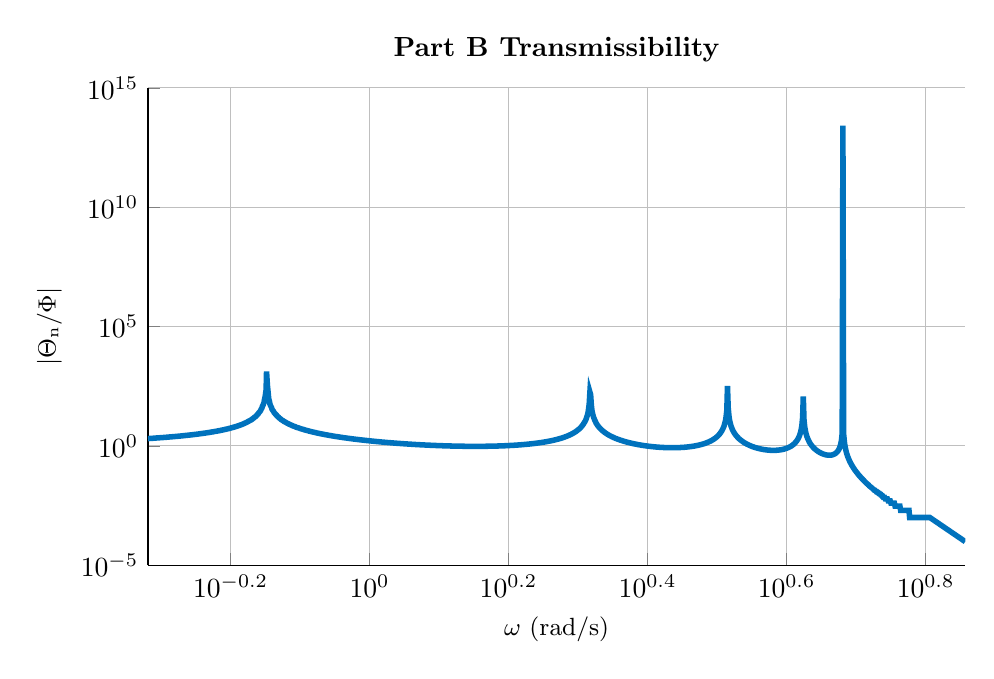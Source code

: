 % This file was created by matlab2tikz.
%
\definecolor{mycolor1}{rgb}{0.0,0.447,0.741}%
%
\begin{tikzpicture}

\begin{axis}[%
width=0.856\textwidth,
height=0.5\textwidth,
at={(0\textwidth,0\textwidth)},
scale only axis,
xmode=log,
xmin=0.48,
xmax=7.195,
xminorticks=true,
xlabel style={font=\color{white!15!black}},
xlabel={$\omega\text{ (rad/s)}$},
ymode=log,
ymin=1e-05,
ymax=1e+15,
yminorticks=true,
ylabel style={font=\color{white!15!black}},
ylabel={$\text{$|$}\Theta{}_\text{n}\text{/}\Phi\text{$|$}$},
axis background/.style={fill=white},
title style={font=\bfseries},
title={Part B Transmissibility},
axis x line*=bottom,
axis y line*=left,
xmajorgrids,
xminorgrids,
ymajorgrids,
yminorgrids,
ylabel style={font=\small},
xlabel style={font=\small}
]
\addplot [color=mycolor1, line width=2.0pt, forget plot]
  table[row sep=crcr]{%
0.48	2.026\\
0.481	2.034\\
0.482	2.043\\
0.483	2.052\\
0.484	2.061\\
0.485	2.07\\
0.486	2.08\\
0.488	2.089\\
0.489	2.099\\
0.49	2.109\\
0.491	2.118\\
0.492	2.128\\
0.493	2.138\\
0.494	2.149\\
0.495	2.159\\
0.497	2.17\\
0.498	2.18\\
0.499	2.191\\
0.5	2.202\\
0.501	2.213\\
0.502	2.224\\
0.504	2.236\\
0.505	2.247\\
0.506	2.259\\
0.507	2.271\\
0.508	2.283\\
0.509	2.295\\
0.511	2.308\\
0.512	2.32\\
0.513	2.333\\
0.514	2.346\\
0.515	2.359\\
0.516	2.372\\
0.518	2.386\\
0.519	2.4\\
0.52	2.414\\
0.521	2.428\\
0.522	2.442\\
0.524	2.457\\
0.525	2.472\\
0.526	2.487\\
0.527	2.502\\
0.528	2.518\\
0.53	2.534\\
0.531	2.55\\
0.532	2.566\\
0.533	2.583\\
0.535	2.6\\
0.536	2.617\\
0.537	2.634\\
0.538	2.652\\
0.54	2.67\\
0.541	2.688\\
0.542	2.707\\
0.543	2.726\\
0.545	2.746\\
0.546	2.765\\
0.547	2.785\\
0.548	2.806\\
0.55	2.827\\
0.551	2.848\\
0.552	2.869\\
0.553	2.891\\
0.555	2.914\\
0.556	2.937\\
0.557	2.96\\
0.558	2.984\\
0.56	3.008\\
0.561	3.032\\
0.562	3.058\\
0.564	3.083\\
0.565	3.109\\
0.566	3.136\\
0.568	3.164\\
0.569	3.191\\
0.57	3.22\\
0.571	3.249\\
0.573	3.279\\
0.574	3.309\\
0.575	3.34\\
0.577	3.372\\
0.578	3.404\\
0.579	3.437\\
0.581	3.471\\
0.582	3.506\\
0.583	3.541\\
0.585	3.578\\
0.586	3.615\\
0.588	3.653\\
0.589	3.692\\
0.59	3.733\\
0.592	3.774\\
0.593	3.816\\
0.594	3.859\\
0.596	3.903\\
0.597	3.949\\
0.598	3.996\\
0.6	4.044\\
0.601	4.093\\
0.603	4.144\\
0.604	4.196\\
0.605	4.25\\
0.607	4.305\\
0.608	4.362\\
0.61	4.421\\
0.611	4.481\\
0.612	4.544\\
0.614	4.608\\
0.615	4.674\\
0.617	4.743\\
0.618	4.814\\
0.619	4.887\\
0.621	4.962\\
0.622	5.041\\
0.624	5.122\\
0.625	5.206\\
0.627	5.292\\
0.628	5.383\\
0.63	5.476\\
0.631	5.573\\
0.632	5.674\\
0.634	5.78\\
0.635	5.889\\
0.637	6.003\\
0.638	6.122\\
0.64	6.246\\
0.641	6.375\\
0.643	6.51\\
0.644	6.652\\
0.646	6.8\\
0.647	6.956\\
0.649	7.119\\
0.65	7.291\\
0.652	7.472\\
0.653	7.662\\
0.655	7.864\\
0.656	8.076\\
0.658	8.301\\
0.659	8.54\\
0.661	8.793\\
0.662	9.063\\
0.664	9.351\\
0.665	9.658\\
0.667	9.987\\
0.668	10.341\\
0.67	10.721\\
0.671	11.132\\
0.673	11.577\\
0.675	12.06\\
0.676	12.586\\
0.678	13.163\\
0.679	13.796\\
0.681	14.496\\
0.682	15.272\\
0.684	16.139\\
0.686	17.113\\
0.687	18.215\\
0.689	19.472\\
0.69	20.92\\
0.692	22.604\\
0.693	24.59\\
0.695	26.965\\
0.697	29.856\\
0.698	33.451\\
0.7	38.044\\
0.701	44.117\\
0.703	52.522\\
0.705	64.921\\
0.706	85.051\\
0.708	123.412\\
0.71	225.264\\
0.711	1304.667\\
0.713	343.021\\
0.715	151.378\\
0.716	97.034\\
0.718	71.356\\
0.719	56.396\\
0.721	46.602\\
0.723	39.693\\
0.724	34.557\\
0.726	30.59\\
0.728	27.433\\
0.729	24.862\\
0.731	22.727\\
0.733	20.925\\
0.735	19.385\\
0.736	18.054\\
0.738	16.891\\
0.74	15.866\\
0.741	14.957\\
0.743	14.145\\
0.745	13.415\\
0.746	12.755\\
0.748	12.156\\
0.75	11.61\\
0.752	11.109\\
0.753	10.649\\
0.755	10.225\\
0.757	9.832\\
0.759	9.468\\
0.76	9.129\\
0.762	8.813\\
0.764	8.517\\
0.766	8.24\\
0.767	7.98\\
0.769	7.736\\
0.771	7.505\\
0.773	7.288\\
0.774	7.082\\
0.776	6.887\\
0.778	6.703\\
0.78	6.527\\
0.782	6.361\\
0.783	6.202\\
0.785	6.051\\
0.787	5.906\\
0.789	5.769\\
0.791	5.637\\
0.793	5.511\\
0.794	5.39\\
0.796	5.274\\
0.798	5.163\\
0.8	5.057\\
0.802	4.954\\
0.804	4.855\\
0.805	4.76\\
0.807	4.669\\
0.809	4.581\\
0.811	4.496\\
0.813	4.414\\
0.815	4.335\\
0.817	4.258\\
0.818	4.184\\
0.82	4.113\\
0.822	4.043\\
0.824	3.976\\
0.826	3.911\\
0.828	3.848\\
0.83	3.787\\
0.832	3.728\\
0.834	3.671\\
0.836	3.615\\
0.838	3.561\\
0.839	3.508\\
0.841	3.457\\
0.843	3.407\\
0.845	3.359\\
0.847	3.311\\
0.849	3.266\\
0.851	3.221\\
0.853	3.177\\
0.855	3.135\\
0.857	3.094\\
0.859	3.053\\
0.861	3.014\\
0.863	2.976\\
0.865	2.938\\
0.867	2.902\\
0.869	2.866\\
0.871	2.831\\
0.873	2.797\\
0.875	2.764\\
0.877	2.732\\
0.879	2.7\\
0.881	2.669\\
0.883	2.639\\
0.885	2.609\\
0.887	2.58\\
0.889	2.551\\
0.891	2.524\\
0.893	2.496\\
0.895	2.47\\
0.897	2.443\\
0.9	2.418\\
0.902	2.393\\
0.904	2.368\\
0.906	2.344\\
0.908	2.321\\
0.91	2.297\\
0.912	2.275\\
0.914	2.252\\
0.916	2.231\\
0.918	2.209\\
0.92	2.188\\
0.923	2.168\\
0.925	2.147\\
0.927	2.127\\
0.929	2.108\\
0.931	2.089\\
0.933	2.07\\
0.935	2.051\\
0.938	2.033\\
0.94	2.015\\
0.942	1.998\\
0.944	1.981\\
0.946	1.964\\
0.948	1.947\\
0.951	1.931\\
0.953	1.915\\
0.955	1.899\\
0.957	1.883\\
0.959	1.868\\
0.962	1.853\\
0.964	1.838\\
0.966	1.824\\
0.968	1.81\\
0.971	1.795\\
0.973	1.782\\
0.975	1.768\\
0.977	1.755\\
0.98	1.741\\
0.982	1.728\\
0.984	1.716\\
0.986	1.703\\
0.989	1.691\\
0.991	1.678\\
0.993	1.666\\
0.995	1.655\\
0.998	1.643\\
1.0	1.631\\
1.002	1.62\\
1.005	1.609\\
1.007	1.598\\
1.009	1.587\\
1.012	1.577\\
1.014	1.566\\
1.016	1.556\\
1.019	1.546\\
1.021	1.536\\
1.023	1.526\\
1.026	1.516\\
1.028	1.506\\
1.03	1.497\\
1.033	1.488\\
1.035	1.478\\
1.038	1.469\\
1.04	1.46\\
1.042	1.452\\
1.045	1.443\\
1.047	1.434\\
1.05	1.426\\
1.052	1.418\\
1.054	1.409\\
1.057	1.401\\
1.059	1.393\\
1.062	1.385\\
1.064	1.378\\
1.067	1.37\\
1.069	1.362\\
1.072	1.355\\
1.074	1.348\\
1.076	1.34\\
1.079	1.333\\
1.081	1.326\\
1.084	1.319\\
1.086	1.312\\
1.089	1.306\\
1.091	1.299\\
1.094	1.292\\
1.097	1.286\\
1.099	1.28\\
1.102	1.273\\
1.104	1.267\\
1.107	1.261\\
1.109	1.255\\
1.112	1.249\\
1.114	1.243\\
1.117	1.237\\
1.119	1.232\\
1.122	1.226\\
1.125	1.22\\
1.127	1.215\\
1.13	1.209\\
1.132	1.204\\
1.135	1.199\\
1.138	1.194\\
1.14	1.188\\
1.143	1.183\\
1.146	1.178\\
1.148	1.174\\
1.151	1.169\\
1.153	1.164\\
1.156	1.159\\
1.159	1.155\\
1.161	1.15\\
1.164	1.145\\
1.167	1.141\\
1.17	1.137\\
1.172	1.132\\
1.175	1.128\\
1.178	1.124\\
1.18	1.12\\
1.183	1.116\\
1.186	1.112\\
1.189	1.108\\
1.191	1.104\\
1.194	1.1\\
1.197	1.096\\
1.2	1.093\\
1.202	1.089\\
1.205	1.085\\
1.208	1.082\\
1.211	1.078\\
1.213	1.075\\
1.216	1.071\\
1.219	1.068\\
1.222	1.065\\
1.225	1.062\\
1.227	1.059\\
1.23	1.055\\
1.233	1.052\\
1.236	1.049\\
1.239	1.046\\
1.242	1.043\\
1.245	1.041\\
1.247	1.038\\
1.25	1.035\\
1.253	1.032\\
1.256	1.03\\
1.259	1.027\\
1.262	1.025\\
1.265	1.022\\
1.268	1.02\\
1.271	1.017\\
1.274	1.015\\
1.276	1.013\\
1.279	1.01\\
1.282	1.008\\
1.285	1.006\\
1.288	1.004\\
1.291	1.002\\
1.294	1.0\\
1.297	0.998\\
1.3	0.996\\
1.303	0.994\\
1.306	0.992\\
1.309	0.991\\
1.312	0.989\\
1.315	0.987\\
1.318	0.986\\
1.321	0.984\\
1.324	0.982\\
1.327	0.981\\
1.33	0.98\\
1.334	0.978\\
1.337	0.977\\
1.34	0.976\\
1.343	0.974\\
1.346	0.973\\
1.349	0.972\\
1.352	0.971\\
1.355	0.97\\
1.358	0.969\\
1.361	0.968\\
1.365	0.967\\
1.368	0.966\\
1.371	0.965\\
1.374	0.965\\
1.377	0.964\\
1.38	0.963\\
1.384	0.963\\
1.387	0.962\\
1.39	0.961\\
1.393	0.961\\
1.396	0.961\\
1.4	0.96\\
1.403	0.96\\
1.406	0.96\\
1.409	0.959\\
1.413	0.959\\
1.416	0.959\\
1.419	0.959\\
1.422	0.959\\
1.426	0.959\\
1.429	0.959\\
1.432	0.959\\
1.436	0.96\\
1.439	0.96\\
1.442	0.96\\
1.445	0.961\\
1.449	0.961\\
1.452	0.962\\
1.455	0.962\\
1.459	0.963\\
1.462	0.964\\
1.466	0.964\\
1.469	0.965\\
1.472	0.966\\
1.476	0.967\\
1.479	0.968\\
1.483	0.969\\
1.486	0.97\\
1.489	0.971\\
1.493	0.973\\
1.496	0.974\\
1.5	0.975\\
1.503	0.977\\
1.507	0.978\\
1.51	0.98\\
1.514	0.982\\
1.517	0.983\\
1.521	0.985\\
1.524	0.987\\
1.528	0.989\\
1.531	0.991\\
1.535	0.993\\
1.538	0.995\\
1.542	0.998\\
1.545	1.0\\
1.549	1.003\\
1.552	1.005\\
1.556	1.008\\
1.56	1.011\\
1.563	1.013\\
1.567	1.016\\
1.57	1.019\\
1.574	1.023\\
1.578	1.026\\
1.581	1.029\\
1.585	1.033\\
1.589	1.036\\
1.592	1.04\\
1.596	1.044\\
1.6	1.047\\
1.603	1.051\\
1.607	1.056\\
1.611	1.06\\
1.614	1.064\\
1.618	1.069\\
1.622	1.073\\
1.626	1.078\\
1.629	1.083\\
1.633	1.088\\
1.637	1.093\\
1.641	1.099\\
1.644	1.104\\
1.648	1.11\\
1.652	1.116\\
1.656	1.122\\
1.66	1.128\\
1.663	1.134\\
1.667	1.141\\
1.671	1.148\\
1.675	1.154\\
1.679	1.162\\
1.683	1.169\\
1.687	1.176\\
1.69	1.184\\
1.694	1.192\\
1.698	1.2\\
1.702	1.209\\
1.706	1.218\\
1.71	1.227\\
1.714	1.236\\
1.718	1.245\\
1.722	1.255\\
1.726	1.265\\
1.73	1.276\\
1.734	1.286\\
1.738	1.298\\
1.742	1.309\\
1.746	1.321\\
1.75	1.333\\
1.754	1.345\\
1.758	1.358\\
1.762	1.372\\
1.766	1.385\\
1.77	1.4\\
1.774	1.414\\
1.778	1.43\\
1.782	1.445\\
1.787	1.462\\
1.791	1.479\\
1.795	1.496\\
1.799	1.514\\
1.803	1.533\\
1.807	1.552\\
1.811	1.572\\
1.816	1.593\\
1.82	1.615\\
1.824	1.637\\
1.828	1.661\\
1.832	1.685\\
1.837	1.71\\
1.841	1.736\\
1.845	1.764\\
1.849	1.792\\
1.854	1.822\\
1.858	1.853\\
1.862	1.886\\
1.866	1.92\\
1.871	1.955\\
1.875	1.993\\
1.879	2.032\\
1.884	2.072\\
1.888	2.115\\
1.892	2.161\\
1.897	2.208\\
1.901	2.258\\
1.906	2.311\\
1.91	2.367\\
1.914	2.426\\
1.919	2.489\\
1.923	2.556\\
1.928	2.627\\
1.932	2.702\\
1.936	2.782\\
1.941	2.868\\
1.945	2.961\\
1.95	3.06\\
1.954	3.166\\
1.959	3.282\\
1.963	3.406\\
1.968	3.542\\
1.972	3.69\\
1.977	3.852\\
1.982	4.029\\
1.986	4.226\\
1.991	4.443\\
1.995	4.686\\
2.0	4.959\\
2.005	5.267\\
2.009	5.618\\
2.014	6.021\\
2.018	6.49\\
2.023	7.041\\
2.028	7.697\\
2.032	8.493\\
2.037	9.479\\
2.042	10.729\\
2.047	12.369\\
2.051	14.611\\
2.056	17.865\\
2.061	23.011\\
2.065	32.376\\
2.07	54.746\\
2.075	178.716\\
2.08	140.379\\
2.085	50.278\\
2.089	30.58\\
2.094	21.951\\
2.099	17.108\\
2.104	14.007\\
2.109	11.853\\
2.114	10.269\\
2.118	9.055\\
2.123	8.096\\
2.128	7.318\\
2.133	6.676\\
2.138	6.136\\
2.143	5.676\\
2.148	5.28\\
2.153	4.934\\
2.158	4.631\\
2.163	4.362\\
2.168	4.123\\
2.173	3.908\\
2.178	3.714\\
2.183	3.539\\
2.188	3.379\\
2.193	3.233\\
2.198	3.099\\
2.203	2.975\\
2.208	2.861\\
2.213	2.756\\
2.218	2.658\\
2.223	2.566\\
2.228	2.481\\
2.234	2.402\\
2.239	2.327\\
2.244	2.257\\
2.249	2.191\\
2.254	2.129\\
2.259	2.07\\
2.265	2.015\\
2.27	1.963\\
2.275	1.913\\
2.28	1.866\\
2.286	1.822\\
2.291	1.779\\
2.296	1.739\\
2.302	1.7\\
2.307	1.664\\
2.312	1.629\\
2.317	1.595\\
2.323	1.563\\
2.328	1.533\\
2.334	1.504\\
2.339	1.476\\
2.344	1.449\\
2.35	1.423\\
2.355	1.398\\
2.361	1.375\\
2.366	1.352\\
2.371	1.33\\
2.377	1.309\\
2.382	1.289\\
2.388	1.269\\
2.393	1.251\\
2.399	1.233\\
2.404	1.215\\
2.41	1.199\\
2.416	1.182\\
2.421	1.167\\
2.427	1.152\\
2.432	1.137\\
2.438	1.124\\
2.443	1.11\\
2.449	1.097\\
2.455	1.085\\
2.46	1.073\\
2.466	1.061\\
2.472	1.05\\
2.477	1.039\\
2.483	1.028\\
2.489	1.018\\
2.495	1.009\\
2.5	0.999\\
2.506	0.99\\
2.512	0.982\\
2.518	0.973\\
2.524	0.965\\
2.529	0.957\\
2.535	0.95\\
2.541	0.943\\
2.547	0.936\\
2.553	0.929\\
2.559	0.923\\
2.565	0.917\\
2.57	0.911\\
2.576	0.905\\
2.582	0.9\\
2.588	0.895\\
2.594	0.89\\
2.6	0.886\\
2.606	0.881\\
2.612	0.877\\
2.618	0.873\\
2.624	0.869\\
2.63	0.866\\
2.636	0.863\\
2.642	0.86\\
2.649	0.857\\
2.655	0.854\\
2.661	0.852\\
2.667	0.85\\
2.673	0.848\\
2.679	0.846\\
2.685	0.844\\
2.692	0.843\\
2.698	0.842\\
2.704	0.841\\
2.71	0.84\\
2.717	0.84\\
2.723	0.84\\
2.729	0.84\\
2.735	0.84\\
2.742	0.841\\
2.748	0.841\\
2.754	0.842\\
2.761	0.843\\
2.767	0.845\\
2.773	0.846\\
2.78	0.848\\
2.786	0.851\\
2.793	0.853\\
2.799	0.856\\
2.806	0.859\\
2.812	0.862\\
2.818	0.866\\
2.825	0.87\\
2.831	0.874\\
2.838	0.878\\
2.845	0.883\\
2.851	0.889\\
2.858	0.894\\
2.864	0.9\\
2.871	0.907\\
2.877	0.914\\
2.884	0.921\\
2.891	0.929\\
2.897	0.937\\
2.904	0.946\\
2.911	0.955\\
2.918	0.965\\
2.924	0.975\\
2.931	0.986\\
2.938	0.998\\
2.945	1.01\\
2.951	1.023\\
2.958	1.037\\
2.965	1.052\\
2.972	1.068\\
2.979	1.084\\
2.985	1.102\\
2.992	1.121\\
2.999	1.141\\
3.006	1.162\\
3.013	1.184\\
3.02	1.208\\
3.027	1.234\\
3.034	1.261\\
3.041	1.291\\
3.048	1.322\\
3.055	1.356\\
3.062	1.392\\
3.069	1.431\\
3.076	1.474\\
3.083	1.519\\
3.09	1.569\\
3.098	1.623\\
3.105	1.682\\
3.112	1.747\\
3.119	1.818\\
3.126	1.896\\
3.133	1.983\\
3.141	2.08\\
3.148	2.188\\
3.155	2.31\\
3.162	2.449\\
3.17	2.608\\
3.177	2.791\\
3.184	3.006\\
3.192	3.259\\
3.199	3.563\\
3.206	3.934\\
3.214	4.398\\
3.221	4.993\\
3.229	5.784\\
3.236	6.885\\
3.243	8.524\\
3.251	11.22\\
3.258	16.476\\
3.266	31.234\\
3.273	321.495\\
3.281	38.441\\
3.289	18.068\\
3.296	11.782\\
3.304	8.727\\
3.311	6.922\\
3.319	5.73\\
3.327	4.885\\
3.334	4.255\\
3.342	3.767\\
3.35	3.378\\
3.357	3.062\\
3.365	2.798\\
3.373	2.577\\
3.381	2.387\\
3.389	2.224\\
3.396	2.081\\
3.404	1.955\\
3.412	1.844\\
3.42	1.745\\
3.428	1.657\\
3.436	1.577\\
3.444	1.504\\
3.452	1.438\\
3.459	1.378\\
3.467	1.324\\
3.475	1.273\\
3.483	1.227\\
3.491	1.184\\
3.5	1.144\\
3.508	1.108\\
3.516	1.074\\
3.524	1.042\\
3.532	1.012\\
3.54	0.985\\
3.548	0.959\\
3.556	0.935\\
3.565	0.913\\
3.573	0.892\\
3.581	0.872\\
3.589	0.853\\
3.598	0.836\\
3.606	0.82\\
3.614	0.805\\
3.623	0.79\\
3.631	0.777\\
3.639	0.764\\
3.648	0.753\\
3.656	0.742\\
3.664	0.732\\
3.673	0.722\\
3.681	0.713\\
3.69	0.705\\
3.698	0.698\\
3.707	0.691\\
3.715	0.684\\
3.724	0.679\\
3.733	0.673\\
3.741	0.669\\
3.75	0.665\\
3.758	0.661\\
3.767	0.658\\
3.776	0.656\\
3.785	0.654\\
3.793	0.652\\
3.802	0.651\\
3.811	0.651\\
3.82	0.652\\
3.828	0.652\\
3.837	0.654\\
3.846	0.656\\
3.855	0.659\\
3.864	0.662\\
3.873	0.667\\
3.882	0.672\\
3.891	0.677\\
3.9	0.684\\
3.909	0.691\\
3.918	0.7\\
3.927	0.71\\
3.936	0.72\\
3.945	0.732\\
3.954	0.746\\
3.963	0.761\\
3.972	0.777\\
3.981	0.796\\
3.99	0.816\\
4.0	0.839\\
4.009	0.865\\
4.018	0.893\\
4.027	0.926\\
4.037	0.962\\
4.046	1.004\\
4.055	1.051\\
4.065	1.105\\
4.074	1.167\\
4.083	1.24\\
4.093	1.326\\
4.102	1.429\\
4.112	1.552\\
4.121	1.705\\
4.131	1.897\\
4.14	2.146\\
4.15	2.481\\
4.159	2.955\\
4.169	3.674\\
4.178	4.895\\
4.188	7.414\\
4.198	15.632\\
4.207	119.261\\
4.217	12.177\\
4.227	6.363\\
4.237	4.284\\
4.246	3.217\\
4.256	2.568\\
4.266	2.133\\
4.276	1.821\\
4.286	1.587\\
4.295	1.405\\
4.305	1.259\\
4.315	1.141\\
4.325	1.042\\
4.335	0.959\\
4.345	0.889\\
4.355	0.828\\
4.365	0.775\\
4.375	0.729\\
4.385	0.689\\
4.396	0.653\\
4.406	0.621\\
4.416	0.593\\
4.426	0.568\\
4.436	0.545\\
4.446	0.525\\
4.457	0.507\\
4.467	0.491\\
4.477	0.476\\
4.488	0.463\\
4.498	0.452\\
4.508	0.442\\
4.519	0.433\\
4.529	0.426\\
4.54	0.42\\
4.55	0.415\\
4.56	0.411\\
4.571	0.408\\
4.582	0.407\\
4.592	0.407\\
4.603	0.409\\
4.613	0.412\\
4.624	0.416\\
4.635	0.423\\
4.645	0.432\\
4.656	0.444\\
4.667	0.459\\
4.677	0.478\\
4.688	0.503\\
4.699	0.534\\
4.71	0.575\\
4.721	0.628\\
4.732	0.702\\
4.743	0.806\\
4.753	0.966\\
4.764	1.234\\
4.775	1.775\\
4.786	3.404\\
4.797	26049079061206.2\\
4.809	3.135\\
4.82	1.505\\
4.831	0.964\\
4.842	0.694\\
4.853	0.534\\
4.864	0.428\\
4.875	0.352\\
4.887	0.297\\
4.898	0.254\\
4.909	0.22\\
4.921	0.192\\
4.932	0.17\\
4.943	0.151\\
4.955	0.135\\
4.966	0.121\\
4.978	0.11\\
4.989	0.099\\
5.0	0.091\\
5.012	0.083\\
5.024	0.076\\
5.035	0.07\\
5.047	0.064\\
5.058	0.059\\
5.07	0.055\\
5.082	0.051\\
5.093	0.047\\
5.105	0.044\\
5.117	0.041\\
5.129	0.038\\
5.141	0.036\\
5.152	0.033\\
5.164	0.031\\
5.176	0.029\\
5.188	0.027\\
5.2	0.026\\
5.212	0.024\\
5.224	0.023\\
5.236	0.021\\
5.248	0.02\\
5.26	0.019\\
5.272	0.018\\
5.285	0.017\\
5.297	0.016\\
5.309	0.015\\
5.321	0.014\\
5.333	0.014\\
5.346	0.013\\
5.358	0.012\\
5.37	0.012\\
5.383	0.011\\
5.395	0.011\\
5.408	0.01\\
5.42	0.01\\
5.433	0.009\\
5.445	0.009\\
5.458	0.008\\
5.47	0.008\\
5.483	0.007\\
5.496	0.007\\
5.508	0.007\\
5.521	0.006\\
5.534	0.006\\
5.546	0.006\\
5.559	0.006\\
5.572	0.005\\
5.585	0.005\\
5.598	0.005\\
5.611	0.005\\
5.624	0.004\\
5.637	0.004\\
5.65	0.004\\
5.663	0.004\\
5.676	0.004\\
5.689	0.004\\
5.702	0.003\\
5.715	0.003\\
5.728	0.003\\
5.741	0.003\\
5.755	0.003\\
5.768	0.003\\
5.781	0.003\\
5.794	0.003\\
5.808	0.002\\
5.821	0.002\\
5.835	0.002\\
5.848	0.002\\
5.862	0.002\\
5.875	0.002\\
5.889	0.002\\
5.902	0.002\\
5.916	0.002\\
5.929	0.002\\
5.943	0.002\\
5.957	0.002\\
5.971	0.002\\
5.984	0.001\\
5.998	0.001\\
6.012	0.001\\
6.026	0.001\\
6.04	0.001\\
6.054	0.001\\
6.068	0.001\\
6.082	0.001\\
6.096	0.001\\
6.11	0.001\\
6.124	0.001\\
6.138	0.001\\
6.152	0.001\\
6.166	0.001\\
6.18	0.001\\
6.195	0.001\\
6.209	0.001\\
6.223	0.001\\
6.238	0.001\\
6.252	0.001\\
6.266	0.001\\
6.281	0.001\\
6.295	0.001\\
6.31	0.001\\
6.324	0.001\\
6.339	0.001\\
6.353	0.001\\
6.368	0.001\\
6.383	0.001\\
6.398	0.001\\
6.412	0.0\\
6.427	0.0\\
6.442	0.0\\
6.457	0.0\\
6.472	0.0\\
6.487	0.0\\
6.501	0.0\\
6.516	0.0\\
6.531	0.0\\
6.547	0.0\\
6.562	0.0\\
6.577	0.0\\
6.592	0.0\\
6.607	0.0\\
6.622	0.0\\
6.638	0.0\\
6.653	0.0\\
6.668	0.0\\
6.684	0.0\\
6.699	0.0\\
6.714	0.0\\
6.73	0.0\\
6.745	0.0\\
6.761	0.0\\
6.777	0.0\\
6.792	0.0\\
6.808	0.0\\
6.824	0.0\\
6.839	0.0\\
6.855	0.0\\
6.871	0.0\\
6.887	0.0\\
6.903	0.0\\
6.918	0.0\\
6.934	0.0\\
6.95	0.0\\
6.966	0.0\\
6.983	0.0\\
6.999	0.0\\
7.015	0.0\\
7.031	0.0\\
7.047	0.0\\
7.063	0.0\\
7.08	0.0\\
7.096	0.0\\
7.112	0.0\\
7.129	0.0\\
7.145	0.0\\
7.162	0.0\\
7.178	0.0\\
7.195	9.754e-05\\
};
\end{axis}
\end{tikzpicture}%